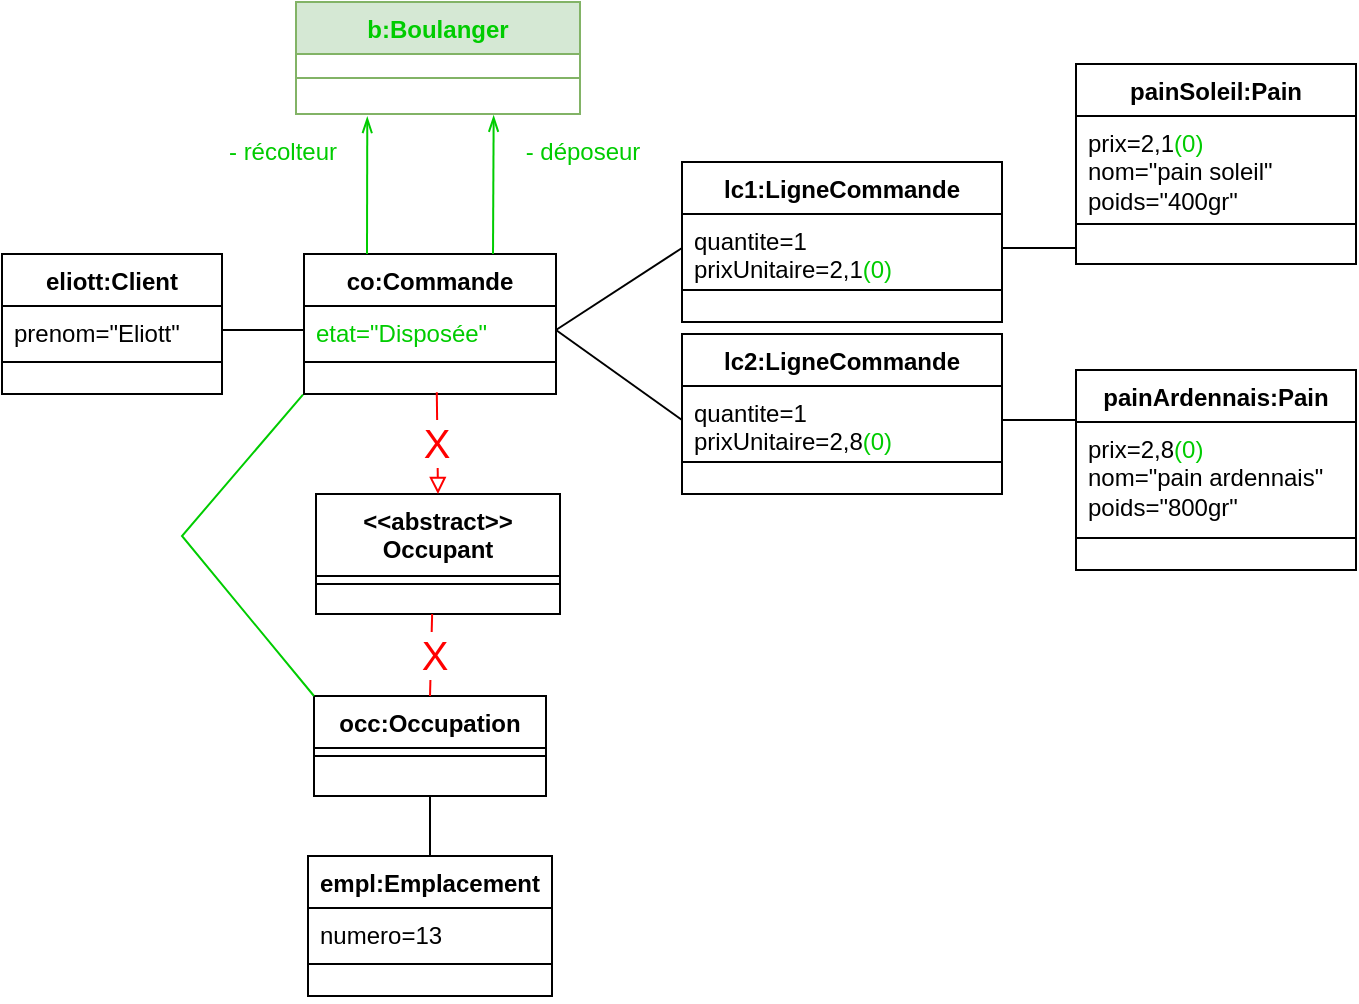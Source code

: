 <mxfile version="22.1.2" type="device">
  <diagram name="Page-1" id="LPmTAIJt_NOywOmassWi">
    <mxGraphModel dx="1418" dy="867" grid="1" gridSize="10" guides="1" tooltips="1" connect="1" arrows="1" fold="1" page="1" pageScale="1" pageWidth="827" pageHeight="583" math="0" shadow="0">
      <root>
        <mxCell id="0" />
        <mxCell id="1" parent="0" />
        <mxCell id="l8MlGHneRZ3-2ZkokEmb-2" value="eliott:Client" style="swimlane;fontStyle=1;align=center;verticalAlign=top;childLayout=stackLayout;horizontal=1;startSize=26;horizontalStack=0;resizeParent=1;resizeParentMax=0;resizeLast=0;collapsible=1;marginBottom=0;whiteSpace=wrap;html=1;" parent="1" vertex="1">
          <mxGeometry x="60" y="176" width="110" height="70" as="geometry" />
        </mxCell>
        <mxCell id="l8MlGHneRZ3-2ZkokEmb-3" value="prenom=&quot;Eliott&quot;" style="text;strokeColor=none;fillColor=none;align=left;verticalAlign=top;spacingLeft=4;spacingRight=4;overflow=hidden;rotatable=0;points=[[0,0.5],[1,0.5]];portConstraint=eastwest;whiteSpace=wrap;html=1;" parent="l8MlGHneRZ3-2ZkokEmb-2" vertex="1">
          <mxGeometry y="26" width="110" height="24" as="geometry" />
        </mxCell>
        <mxCell id="l8MlGHneRZ3-2ZkokEmb-4" value="" style="line;strokeWidth=1;fillColor=none;align=left;verticalAlign=middle;spacingTop=-1;spacingLeft=3;spacingRight=3;rotatable=0;labelPosition=right;points=[];portConstraint=eastwest;strokeColor=inherit;" parent="l8MlGHneRZ3-2ZkokEmb-2" vertex="1">
          <mxGeometry y="50" width="110" height="8" as="geometry" />
        </mxCell>
        <mxCell id="l8MlGHneRZ3-2ZkokEmb-5" value="&amp;nbsp;" style="text;strokeColor=none;fillColor=none;align=left;verticalAlign=top;spacingLeft=4;spacingRight=4;overflow=hidden;rotatable=0;points=[[0,0.5],[1,0.5]];portConstraint=eastwest;whiteSpace=wrap;html=1;" parent="l8MlGHneRZ3-2ZkokEmb-2" vertex="1">
          <mxGeometry y="58" width="110" height="12" as="geometry" />
        </mxCell>
        <mxCell id="l8MlGHneRZ3-2ZkokEmb-6" value="co:Commande" style="swimlane;fontStyle=1;align=center;verticalAlign=top;childLayout=stackLayout;horizontal=1;startSize=26;horizontalStack=0;resizeParent=1;resizeParentMax=0;resizeLast=0;collapsible=1;marginBottom=0;whiteSpace=wrap;html=1;" parent="1" vertex="1">
          <mxGeometry x="211" y="176" width="126" height="70" as="geometry" />
        </mxCell>
        <mxCell id="l8MlGHneRZ3-2ZkokEmb-7" value="&lt;font color=&quot;#00cc00&quot;&gt;etat=&quot;Disposée&quot;&lt;/font&gt;" style="text;strokeColor=none;fillColor=none;align=left;verticalAlign=top;spacingLeft=4;spacingRight=4;overflow=hidden;rotatable=0;points=[[0,0.5],[1,0.5]];portConstraint=eastwest;whiteSpace=wrap;html=1;" parent="l8MlGHneRZ3-2ZkokEmb-6" vertex="1">
          <mxGeometry y="26" width="126" height="24" as="geometry" />
        </mxCell>
        <mxCell id="l8MlGHneRZ3-2ZkokEmb-8" value="" style="line;strokeWidth=1;fillColor=none;align=left;verticalAlign=middle;spacingTop=-1;spacingLeft=3;spacingRight=3;rotatable=0;labelPosition=right;points=[];portConstraint=eastwest;strokeColor=inherit;" parent="l8MlGHneRZ3-2ZkokEmb-6" vertex="1">
          <mxGeometry y="50" width="126" height="8" as="geometry" />
        </mxCell>
        <mxCell id="l8MlGHneRZ3-2ZkokEmb-9" value="&amp;nbsp;" style="text;strokeColor=none;fillColor=none;align=left;verticalAlign=top;spacingLeft=4;spacingRight=4;overflow=hidden;rotatable=0;points=[[0,0.5],[1,0.5]];portConstraint=eastwest;whiteSpace=wrap;html=1;" parent="l8MlGHneRZ3-2ZkokEmb-6" vertex="1">
          <mxGeometry y="58" width="126" height="12" as="geometry" />
        </mxCell>
        <mxCell id="l8MlGHneRZ3-2ZkokEmb-10" value="" style="endArrow=none;html=1;rounded=0;exitX=1;exitY=0.5;exitDx=0;exitDy=0;entryX=0;entryY=0.5;entryDx=0;entryDy=0;" parent="1" source="l8MlGHneRZ3-2ZkokEmb-3" target="l8MlGHneRZ3-2ZkokEmb-7" edge="1">
          <mxGeometry width="50" height="50" relative="1" as="geometry">
            <mxPoint x="180" y="166" as="sourcePoint" />
            <mxPoint x="230" y="116" as="targetPoint" />
          </mxGeometry>
        </mxCell>
        <mxCell id="l8MlGHneRZ3-2ZkokEmb-11" value="lc1:LigneCommande" style="swimlane;fontStyle=1;align=center;verticalAlign=top;childLayout=stackLayout;horizontal=1;startSize=26;horizontalStack=0;resizeParent=1;resizeParentMax=0;resizeLast=0;collapsible=1;marginBottom=0;whiteSpace=wrap;html=1;" parent="1" vertex="1">
          <mxGeometry x="400" y="130" width="160" height="80" as="geometry" />
        </mxCell>
        <mxCell id="l8MlGHneRZ3-2ZkokEmb-12" value="quantite=1&lt;br&gt;prixUnitaire=2,1&lt;font color=&quot;#00cc00&quot;&gt;(0)&lt;/font&gt;" style="text;strokeColor=none;fillColor=none;align=left;verticalAlign=top;spacingLeft=4;spacingRight=4;overflow=hidden;rotatable=0;points=[[0,0.5],[1,0.5]];portConstraint=eastwest;whiteSpace=wrap;html=1;" parent="l8MlGHneRZ3-2ZkokEmb-11" vertex="1">
          <mxGeometry y="26" width="160" height="34" as="geometry" />
        </mxCell>
        <mxCell id="l8MlGHneRZ3-2ZkokEmb-13" value="" style="line;strokeWidth=1;fillColor=none;align=left;verticalAlign=middle;spacingTop=-1;spacingLeft=3;spacingRight=3;rotatable=0;labelPosition=right;points=[];portConstraint=eastwest;strokeColor=inherit;" parent="l8MlGHneRZ3-2ZkokEmb-11" vertex="1">
          <mxGeometry y="60" width="160" height="8" as="geometry" />
        </mxCell>
        <mxCell id="l8MlGHneRZ3-2ZkokEmb-14" value="&amp;nbsp;" style="text;strokeColor=none;fillColor=none;align=left;verticalAlign=top;spacingLeft=4;spacingRight=4;overflow=hidden;rotatable=0;points=[[0,0.5],[1,0.5]];portConstraint=eastwest;whiteSpace=wrap;html=1;" parent="l8MlGHneRZ3-2ZkokEmb-11" vertex="1">
          <mxGeometry y="68" width="160" height="12" as="geometry" />
        </mxCell>
        <mxCell id="l8MlGHneRZ3-2ZkokEmb-15" value="" style="endArrow=none;html=1;rounded=0;exitX=1;exitY=0.5;exitDx=0;exitDy=0;entryX=0;entryY=0.5;entryDx=0;entryDy=0;" parent="1" source="l8MlGHneRZ3-2ZkokEmb-7" target="l8MlGHneRZ3-2ZkokEmb-12" edge="1">
          <mxGeometry width="50" height="50" relative="1" as="geometry">
            <mxPoint x="370" y="224" as="sourcePoint" />
            <mxPoint x="450" y="225" as="targetPoint" />
          </mxGeometry>
        </mxCell>
        <mxCell id="l8MlGHneRZ3-2ZkokEmb-20" value="lc2:LigneCommande" style="swimlane;fontStyle=1;align=center;verticalAlign=top;childLayout=stackLayout;horizontal=1;startSize=26;horizontalStack=0;resizeParent=1;resizeParentMax=0;resizeLast=0;collapsible=1;marginBottom=0;whiteSpace=wrap;html=1;" parent="1" vertex="1">
          <mxGeometry x="400" y="216" width="160" height="80" as="geometry" />
        </mxCell>
        <mxCell id="l8MlGHneRZ3-2ZkokEmb-21" value="quantite=1&lt;br&gt;prixUnitaire=2,8&lt;font color=&quot;#00cc00&quot;&gt;(0)&lt;/font&gt;" style="text;strokeColor=none;fillColor=none;align=left;verticalAlign=top;spacingLeft=4;spacingRight=4;overflow=hidden;rotatable=0;points=[[0,0.5],[1,0.5]];portConstraint=eastwest;whiteSpace=wrap;html=1;" parent="l8MlGHneRZ3-2ZkokEmb-20" vertex="1">
          <mxGeometry y="26" width="160" height="34" as="geometry" />
        </mxCell>
        <mxCell id="l8MlGHneRZ3-2ZkokEmb-22" value="" style="line;strokeWidth=1;fillColor=none;align=left;verticalAlign=middle;spacingTop=-1;spacingLeft=3;spacingRight=3;rotatable=0;labelPosition=right;points=[];portConstraint=eastwest;strokeColor=inherit;" parent="l8MlGHneRZ3-2ZkokEmb-20" vertex="1">
          <mxGeometry y="60" width="160" height="8" as="geometry" />
        </mxCell>
        <mxCell id="l8MlGHneRZ3-2ZkokEmb-23" value="&amp;nbsp;" style="text;strokeColor=none;fillColor=none;align=left;verticalAlign=top;spacingLeft=4;spacingRight=4;overflow=hidden;rotatable=0;points=[[0,0.5],[1,0.5]];portConstraint=eastwest;whiteSpace=wrap;html=1;" parent="l8MlGHneRZ3-2ZkokEmb-20" vertex="1">
          <mxGeometry y="68" width="160" height="12" as="geometry" />
        </mxCell>
        <mxCell id="l8MlGHneRZ3-2ZkokEmb-24" value="" style="endArrow=none;html=1;rounded=0;exitX=1;exitY=0.5;exitDx=0;exitDy=0;entryX=0;entryY=0.5;entryDx=0;entryDy=0;" parent="1" source="l8MlGHneRZ3-2ZkokEmb-7" target="l8MlGHneRZ3-2ZkokEmb-21" edge="1">
          <mxGeometry width="50" height="50" relative="1" as="geometry">
            <mxPoint x="370" y="225" as="sourcePoint" />
            <mxPoint x="450" y="159" as="targetPoint" />
          </mxGeometry>
        </mxCell>
        <mxCell id="l8MlGHneRZ3-2ZkokEmb-25" value="painSoleil:Pain" style="swimlane;fontStyle=1;align=center;verticalAlign=top;childLayout=stackLayout;horizontal=1;startSize=26;horizontalStack=0;resizeParent=1;resizeParentMax=0;resizeLast=0;collapsible=1;marginBottom=0;whiteSpace=wrap;html=1;" parent="1" vertex="1">
          <mxGeometry x="597" y="81" width="140" height="100" as="geometry" />
        </mxCell>
        <mxCell id="l8MlGHneRZ3-2ZkokEmb-26" value="prix=2,1&lt;font color=&quot;#00cc00&quot;&gt;(0)&lt;/font&gt;&lt;br&gt;nom=&quot;pain soleil&quot;&lt;br&gt;poids=&quot;400gr&quot;" style="text;strokeColor=none;fillColor=none;align=left;verticalAlign=top;spacingLeft=4;spacingRight=4;overflow=hidden;rotatable=0;points=[[0,0.5],[1,0.5]];portConstraint=eastwest;whiteSpace=wrap;html=1;" parent="l8MlGHneRZ3-2ZkokEmb-25" vertex="1">
          <mxGeometry y="26" width="140" height="50" as="geometry" />
        </mxCell>
        <mxCell id="l8MlGHneRZ3-2ZkokEmb-27" value="" style="line;strokeWidth=1;fillColor=none;align=left;verticalAlign=middle;spacingTop=-1;spacingLeft=3;spacingRight=3;rotatable=0;labelPosition=right;points=[];portConstraint=eastwest;strokeColor=inherit;" parent="l8MlGHneRZ3-2ZkokEmb-25" vertex="1">
          <mxGeometry y="76" width="140" height="8" as="geometry" />
        </mxCell>
        <mxCell id="l8MlGHneRZ3-2ZkokEmb-28" value="&amp;nbsp;" style="text;strokeColor=none;fillColor=none;align=left;verticalAlign=top;spacingLeft=4;spacingRight=4;overflow=hidden;rotatable=0;points=[[0,0.5],[1,0.5]];portConstraint=eastwest;whiteSpace=wrap;html=1;" parent="l8MlGHneRZ3-2ZkokEmb-25" vertex="1">
          <mxGeometry y="84" width="140" height="16" as="geometry" />
        </mxCell>
        <mxCell id="l8MlGHneRZ3-2ZkokEmb-29" value="" style="endArrow=none;html=1;rounded=0;exitX=1;exitY=0.5;exitDx=0;exitDy=0;entryX=0;entryY=0.5;entryDx=0;entryDy=0;" parent="1" source="l8MlGHneRZ3-2ZkokEmb-12" target="l8MlGHneRZ3-2ZkokEmb-28" edge="1">
          <mxGeometry width="50" height="50" relative="1" as="geometry">
            <mxPoint x="370" y="225" as="sourcePoint" />
            <mxPoint x="630" y="147" as="targetPoint" />
          </mxGeometry>
        </mxCell>
        <mxCell id="l8MlGHneRZ3-2ZkokEmb-30" value="painArdennais:Pain" style="swimlane;fontStyle=1;align=center;verticalAlign=top;childLayout=stackLayout;horizontal=1;startSize=26;horizontalStack=0;resizeParent=1;resizeParentMax=0;resizeLast=0;collapsible=1;marginBottom=0;whiteSpace=wrap;html=1;" parent="1" vertex="1">
          <mxGeometry x="597" y="234" width="140" height="100" as="geometry" />
        </mxCell>
        <mxCell id="l8MlGHneRZ3-2ZkokEmb-31" value="prix=2,8&lt;font color=&quot;#00cc00&quot;&gt;(0)&lt;/font&gt;&lt;br&gt;nom=&quot;pain ardennais&quot;&lt;br&gt;poids=&quot;800gr&quot;" style="text;strokeColor=none;fillColor=none;align=left;verticalAlign=top;spacingLeft=4;spacingRight=4;overflow=hidden;rotatable=0;points=[[0,0.5],[1,0.5]];portConstraint=eastwest;whiteSpace=wrap;html=1;" parent="l8MlGHneRZ3-2ZkokEmb-30" vertex="1">
          <mxGeometry y="26" width="140" height="54" as="geometry" />
        </mxCell>
        <mxCell id="l8MlGHneRZ3-2ZkokEmb-32" value="" style="line;strokeWidth=1;fillColor=none;align=left;verticalAlign=middle;spacingTop=-1;spacingLeft=3;spacingRight=3;rotatable=0;labelPosition=right;points=[];portConstraint=eastwest;strokeColor=inherit;" parent="l8MlGHneRZ3-2ZkokEmb-30" vertex="1">
          <mxGeometry y="80" width="140" height="8" as="geometry" />
        </mxCell>
        <mxCell id="l8MlGHneRZ3-2ZkokEmb-33" value="&amp;nbsp;" style="text;strokeColor=none;fillColor=none;align=left;verticalAlign=top;spacingLeft=4;spacingRight=4;overflow=hidden;rotatable=0;points=[[0,0.5],[1,0.5]];portConstraint=eastwest;whiteSpace=wrap;html=1;" parent="l8MlGHneRZ3-2ZkokEmb-30" vertex="1">
          <mxGeometry y="88" width="140" height="12" as="geometry" />
        </mxCell>
        <mxCell id="l8MlGHneRZ3-2ZkokEmb-34" value="" style="endArrow=none;html=1;rounded=0;exitX=1;exitY=0.5;exitDx=0;exitDy=0;entryX=0;entryY=0.25;entryDx=0;entryDy=0;" parent="1" source="l8MlGHneRZ3-2ZkokEmb-21" target="l8MlGHneRZ3-2ZkokEmb-30" edge="1">
          <mxGeometry width="50" height="50" relative="1" as="geometry">
            <mxPoint x="600" y="319" as="sourcePoint" />
            <mxPoint x="630" y="277" as="targetPoint" />
          </mxGeometry>
        </mxCell>
        <mxCell id="l8MlGHneRZ3-2ZkokEmb-35" value="empl:Emplacement" style="swimlane;fontStyle=1;align=center;verticalAlign=top;childLayout=stackLayout;horizontal=1;startSize=26;horizontalStack=0;resizeParent=1;resizeParentMax=0;resizeLast=0;collapsible=1;marginBottom=0;whiteSpace=wrap;html=1;" parent="1" vertex="1">
          <mxGeometry x="213" y="477" width="122" height="70" as="geometry" />
        </mxCell>
        <mxCell id="l8MlGHneRZ3-2ZkokEmb-36" value="numero=13" style="text;strokeColor=none;fillColor=none;align=left;verticalAlign=top;spacingLeft=4;spacingRight=4;overflow=hidden;rotatable=0;points=[[0,0.5],[1,0.5]];portConstraint=eastwest;whiteSpace=wrap;html=1;" parent="l8MlGHneRZ3-2ZkokEmb-35" vertex="1">
          <mxGeometry y="26" width="122" height="24" as="geometry" />
        </mxCell>
        <mxCell id="l8MlGHneRZ3-2ZkokEmb-37" value="" style="line;strokeWidth=1;fillColor=none;align=left;verticalAlign=middle;spacingTop=-1;spacingLeft=3;spacingRight=3;rotatable=0;labelPosition=right;points=[];portConstraint=eastwest;strokeColor=inherit;" parent="l8MlGHneRZ3-2ZkokEmb-35" vertex="1">
          <mxGeometry y="50" width="122" height="8" as="geometry" />
        </mxCell>
        <mxCell id="l8MlGHneRZ3-2ZkokEmb-38" value="&amp;nbsp;" style="text;strokeColor=none;fillColor=none;align=left;verticalAlign=top;spacingLeft=4;spacingRight=4;overflow=hidden;rotatable=0;points=[[0,0.5],[1,0.5]];portConstraint=eastwest;whiteSpace=wrap;html=1;" parent="l8MlGHneRZ3-2ZkokEmb-35" vertex="1">
          <mxGeometry y="58" width="122" height="12" as="geometry" />
        </mxCell>
        <mxCell id="l8MlGHneRZ3-2ZkokEmb-39" value="occ:Occupation" style="swimlane;fontStyle=1;align=center;verticalAlign=top;childLayout=stackLayout;horizontal=1;startSize=26;horizontalStack=0;resizeParent=1;resizeParentMax=0;resizeLast=0;collapsible=1;marginBottom=0;whiteSpace=wrap;html=1;" parent="1" vertex="1">
          <mxGeometry x="216" y="397" width="116" height="50" as="geometry" />
        </mxCell>
        <mxCell id="l8MlGHneRZ3-2ZkokEmb-41" value="" style="line;strokeWidth=1;fillColor=none;align=left;verticalAlign=middle;spacingTop=-1;spacingLeft=3;spacingRight=3;rotatable=0;labelPosition=right;points=[];portConstraint=eastwest;strokeColor=inherit;" parent="l8MlGHneRZ3-2ZkokEmb-39" vertex="1">
          <mxGeometry y="26" width="116" height="8" as="geometry" />
        </mxCell>
        <mxCell id="l8MlGHneRZ3-2ZkokEmb-42" value="&amp;nbsp;" style="text;strokeColor=none;fillColor=none;align=left;verticalAlign=top;spacingLeft=4;spacingRight=4;overflow=hidden;rotatable=0;points=[[0,0.5],[1,0.5]];portConstraint=eastwest;whiteSpace=wrap;html=1;" parent="l8MlGHneRZ3-2ZkokEmb-39" vertex="1">
          <mxGeometry y="34" width="116" height="16" as="geometry" />
        </mxCell>
        <mxCell id="l8MlGHneRZ3-2ZkokEmb-43" value="" style="endArrow=none;html=1;rounded=0;exitX=-0.004;exitY=1.028;exitDx=0;exitDy=0;entryX=0;entryY=0;entryDx=0;entryDy=0;exitPerimeter=0;strokeColor=#00CC00;" parent="1" source="l8MlGHneRZ3-2ZkokEmb-9" target="l8MlGHneRZ3-2ZkokEmb-39" edge="1">
          <mxGeometry width="50" height="50" relative="1" as="geometry">
            <mxPoint x="610" y="339" as="sourcePoint" />
            <mxPoint x="668" y="394" as="targetPoint" />
            <Array as="points">
              <mxPoint x="150" y="317" />
            </Array>
          </mxGeometry>
        </mxCell>
        <mxCell id="l8MlGHneRZ3-2ZkokEmb-44" value="" style="endArrow=none;html=1;rounded=0;entryX=0.5;entryY=0;entryDx=0;entryDy=0;" parent="1" source="l8MlGHneRZ3-2ZkokEmb-42" target="l8MlGHneRZ3-2ZkokEmb-35" edge="1">
          <mxGeometry width="50" height="50" relative="1" as="geometry">
            <mxPoint x="280" y="480" as="sourcePoint" />
            <mxPoint x="280" y="577" as="targetPoint" />
          </mxGeometry>
        </mxCell>
        <mxCell id="l8MlGHneRZ3-2ZkokEmb-46" value="&lt;font color=&quot;#00cc00&quot;&gt;b:Boulanger&lt;/font&gt;" style="swimlane;fontStyle=1;align=center;verticalAlign=top;childLayout=stackLayout;horizontal=1;startSize=26;horizontalStack=0;resizeParent=1;resizeParentMax=0;resizeLast=0;collapsible=1;marginBottom=0;whiteSpace=wrap;html=1;fillColor=#d5e8d4;strokeColor=#82b366;" parent="1" vertex="1">
          <mxGeometry x="207" y="50" width="142" height="56" as="geometry" />
        </mxCell>
        <mxCell id="l8MlGHneRZ3-2ZkokEmb-48" value="" style="line;strokeWidth=1;fillColor=none;align=left;verticalAlign=middle;spacingTop=-1;spacingLeft=3;spacingRight=3;rotatable=0;labelPosition=right;points=[];portConstraint=eastwest;strokeColor=inherit;" parent="l8MlGHneRZ3-2ZkokEmb-46" vertex="1">
          <mxGeometry y="26" width="142" height="24" as="geometry" />
        </mxCell>
        <mxCell id="l8MlGHneRZ3-2ZkokEmb-49" value="&amp;nbsp;" style="text;strokeColor=none;fillColor=none;align=left;verticalAlign=top;spacingLeft=4;spacingRight=4;overflow=hidden;rotatable=0;points=[[0,0.5],[1,0.5]];portConstraint=eastwest;whiteSpace=wrap;html=1;" parent="l8MlGHneRZ3-2ZkokEmb-46" vertex="1">
          <mxGeometry y="50" width="142" height="6" as="geometry" />
        </mxCell>
        <mxCell id="l8MlGHneRZ3-2ZkokEmb-50" value="" style="endArrow=none;html=1;rounded=0;entryX=0.25;entryY=0;entryDx=0;entryDy=0;endFill=0;startArrow=openThin;startFill=0;strokeColor=#00CC00;exitX=0.251;exitY=1.246;exitDx=0;exitDy=0;exitPerimeter=0;" parent="1" edge="1" target="l8MlGHneRZ3-2ZkokEmb-6" source="l8MlGHneRZ3-2ZkokEmb-49">
          <mxGeometry width="50" height="50" relative="1" as="geometry">
            <mxPoint x="240" y="100" as="sourcePoint" />
            <mxPoint x="240.0" y="142" as="targetPoint" />
          </mxGeometry>
        </mxCell>
        <mxCell id="l8MlGHneRZ3-2ZkokEmb-51" value="" style="endArrow=none;html=1;rounded=0;entryX=0.75;entryY=0;entryDx=0;entryDy=0;endFill=0;startArrow=openThin;startFill=0;exitX=0.696;exitY=1.138;exitDx=0;exitDy=0;exitPerimeter=0;strokeColor=#00CC00;" parent="1" edge="1" target="l8MlGHneRZ3-2ZkokEmb-6" source="l8MlGHneRZ3-2ZkokEmb-49">
          <mxGeometry width="50" height="50" relative="1" as="geometry">
            <mxPoint x="330" y="96" as="sourcePoint" />
            <mxPoint x="320.0" y="142" as="targetPoint" />
          </mxGeometry>
        </mxCell>
        <mxCell id="l8MlGHneRZ3-2ZkokEmb-52" value="&lt;font color=&quot;#00cc00&quot;&gt;- déposeur&lt;/font&gt;" style="text;html=1;align=center;verticalAlign=middle;resizable=0;points=[];autosize=1;strokeColor=none;fillColor=none;" parent="1" vertex="1">
          <mxGeometry x="310" y="110" width="80" height="30" as="geometry" />
        </mxCell>
        <mxCell id="l8MlGHneRZ3-2ZkokEmb-53" value="&lt;font color=&quot;#00cc00&quot;&gt;- récolteur&lt;/font&gt;" style="text;html=1;align=center;verticalAlign=middle;resizable=0;points=[];autosize=1;strokeColor=none;fillColor=none;" parent="1" vertex="1">
          <mxGeometry x="160" y="110" width="80" height="30" as="geometry" />
        </mxCell>
        <mxCell id="xhO7A1ZBZUZF2hcW3nt9-5" value="&amp;lt;&amp;lt;abstract&amp;gt;&amp;gt;&lt;br&gt;Occupant" style="swimlane;fontStyle=1;align=center;verticalAlign=top;childLayout=stackLayout;horizontal=1;startSize=41;horizontalStack=0;resizeParent=1;resizeParentMax=0;resizeLast=0;collapsible=1;marginBottom=0;whiteSpace=wrap;html=1;" vertex="1" parent="1">
          <mxGeometry x="217" y="296" width="122" height="60" as="geometry" />
        </mxCell>
        <mxCell id="xhO7A1ZBZUZF2hcW3nt9-6" value="" style="line;strokeWidth=1;fillColor=none;align=left;verticalAlign=middle;spacingTop=-1;spacingLeft=3;spacingRight=3;rotatable=0;labelPosition=right;points=[];portConstraint=eastwest;strokeColor=inherit;" vertex="1" parent="xhO7A1ZBZUZF2hcW3nt9-5">
          <mxGeometry y="41" width="122" height="8" as="geometry" />
        </mxCell>
        <mxCell id="xhO7A1ZBZUZF2hcW3nt9-7" value="&amp;nbsp;" style="text;strokeColor=none;fillColor=none;align=left;verticalAlign=top;spacingLeft=4;spacingRight=4;overflow=hidden;rotatable=0;points=[[0,0.5],[1,0.5]];portConstraint=eastwest;whiteSpace=wrap;html=1;" vertex="1" parent="xhO7A1ZBZUZF2hcW3nt9-5">
          <mxGeometry y="49" width="122" height="11" as="geometry" />
        </mxCell>
        <mxCell id="xhO7A1ZBZUZF2hcW3nt9-8" value="" style="endArrow=none;html=1;rounded=0;entryX=0.5;entryY=0;entryDx=0;entryDy=0;exitX=0.476;exitY=1;exitDx=0;exitDy=0;exitPerimeter=0;strokeColor=#FF0000;" edge="1" parent="1" source="xhO7A1ZBZUZF2hcW3nt9-7" target="l8MlGHneRZ3-2ZkokEmb-39">
          <mxGeometry width="50" height="50" relative="1" as="geometry">
            <mxPoint x="284" y="457" as="sourcePoint" />
            <mxPoint x="284" y="497" as="targetPoint" />
          </mxGeometry>
        </mxCell>
        <mxCell id="xhO7A1ZBZUZF2hcW3nt9-9" value="&lt;font color=&quot;#ff0000&quot; style=&quot;font-size: 20px;&quot;&gt;X&lt;/font&gt;" style="edgeLabel;html=1;align=center;verticalAlign=middle;resizable=0;points=[];" vertex="1" connectable="0" parent="xhO7A1ZBZUZF2hcW3nt9-8">
          <mxGeometry x="-0.044" y="1" relative="1" as="geometry">
            <mxPoint as="offset" />
          </mxGeometry>
        </mxCell>
        <mxCell id="xhO7A1ZBZUZF2hcW3nt9-10" value="" style="endArrow=block;html=1;rounded=0;exitX=0.527;exitY=0.929;exitDx=0;exitDy=0;entryX=0.5;entryY=0;entryDx=0;entryDy=0;exitPerimeter=0;endFill=0;strokeColor=#FF0000;" edge="1" parent="1" source="l8MlGHneRZ3-2ZkokEmb-9" target="xhO7A1ZBZUZF2hcW3nt9-5">
          <mxGeometry width="50" height="50" relative="1" as="geometry">
            <mxPoint x="364" y="224" as="sourcePoint" />
            <mxPoint x="440" y="280" as="targetPoint" />
          </mxGeometry>
        </mxCell>
        <mxCell id="xhO7A1ZBZUZF2hcW3nt9-11" value="&lt;font color=&quot;#ff0000&quot; style=&quot;font-size: 20px;&quot;&gt;X&lt;/font&gt;" style="edgeLabel;html=1;align=center;verticalAlign=middle;resizable=0;points=[];" vertex="1" connectable="0" parent="xhO7A1ZBZUZF2hcW3nt9-10">
          <mxGeometry x="-0.034" y="-1" relative="1" as="geometry">
            <mxPoint as="offset" />
          </mxGeometry>
        </mxCell>
      </root>
    </mxGraphModel>
  </diagram>
</mxfile>
